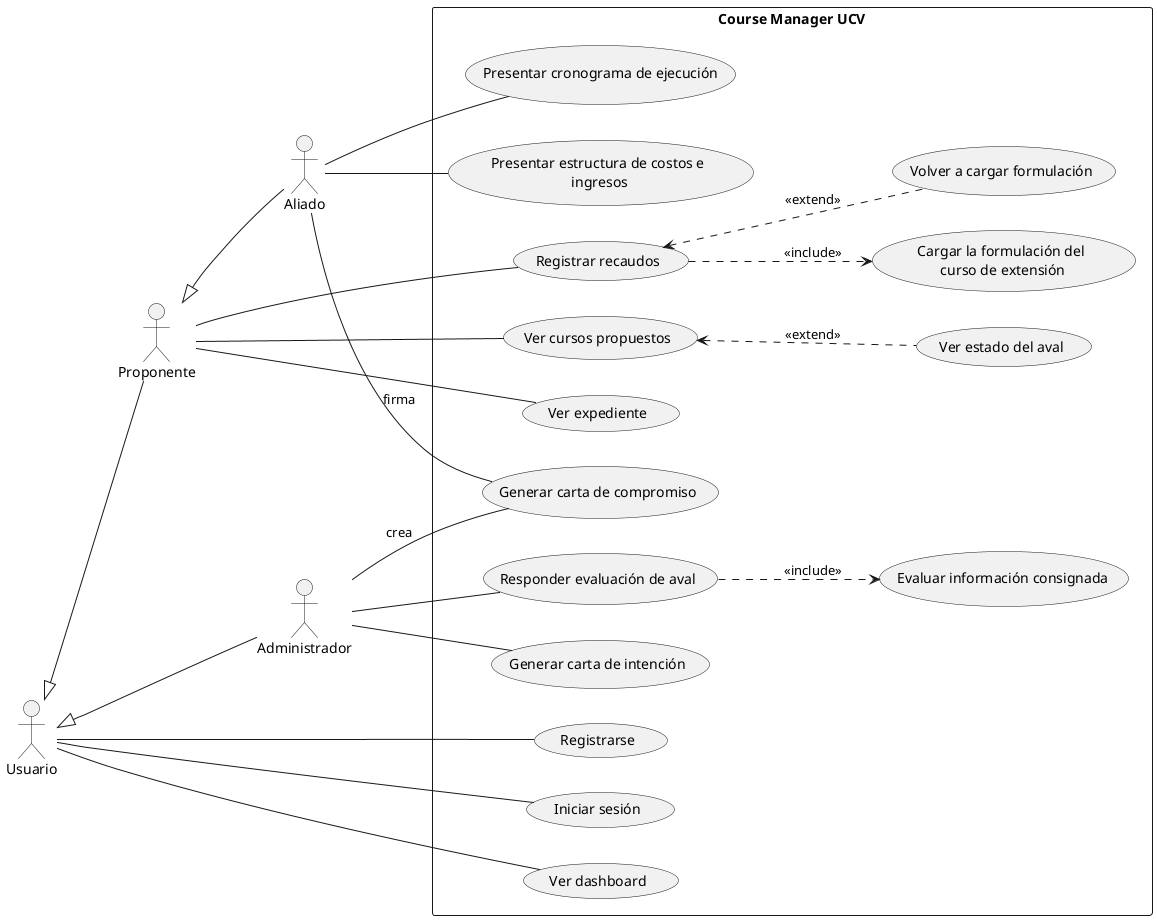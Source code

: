 @startuml DiagramaDeCasosDeUso

'ACTORES PRIMARIOS
actor :Usuario: as Men1
actor :Proponente: as Men2
actor :Administrador: as Men3
actor :Aliado: as Men4

Men1 <|-- Men2
Men1 <|-- Men3
Men2 <|-- Men4
left to right direction

'INICIO DEL LIMITE
rectangle "Course Manager UCV"{
(Registrarse) as (UC1)
(Iniciar sesión) as (UC14)


(Registrar recaudos) as (UC3)
(Ver cursos propuestos) as (UC4)
(Ver estado del aval) as (UC12)
(Ver expediente) as (UC11)

'CASO INCLUDE
(Cargar la formulación del\n curso de extensión) as (UC5)

(Ver dashboard) as (UC2)

'CASO EXTEND
(Volver a cargar formulación) as (UCE1)

(Evaluar información consignada) as (UC6)
(Responder evaluación de aval) as (UC7)
(Generar carta de intención) as (UC8)
(Generar carta de compromiso) as (UC13)

(Presentar cronograma de ejecución) as (UC9)
(Presentar estructura de costos e\n ingresos) as (UC10)
}

Men1 -- UC1
Men1 -- UC14
Men1 -- UC2

Men2 -- UC3
Men2 -- UC4
UC4 <.. UC12: <<extend>>
Men2 -- UC11
UC3 ..> UC5  : <<include>>
UC3 <.. UCE1 : <<extend>>

Men3 -- UC7
UC7 ..> UC6  : <<include>>
Men3 -- UC8
Men3 --UC13 : crea

Men4 -- UC9
Men4 -- UC10
Men4 -- UC13 : firma

@enduml